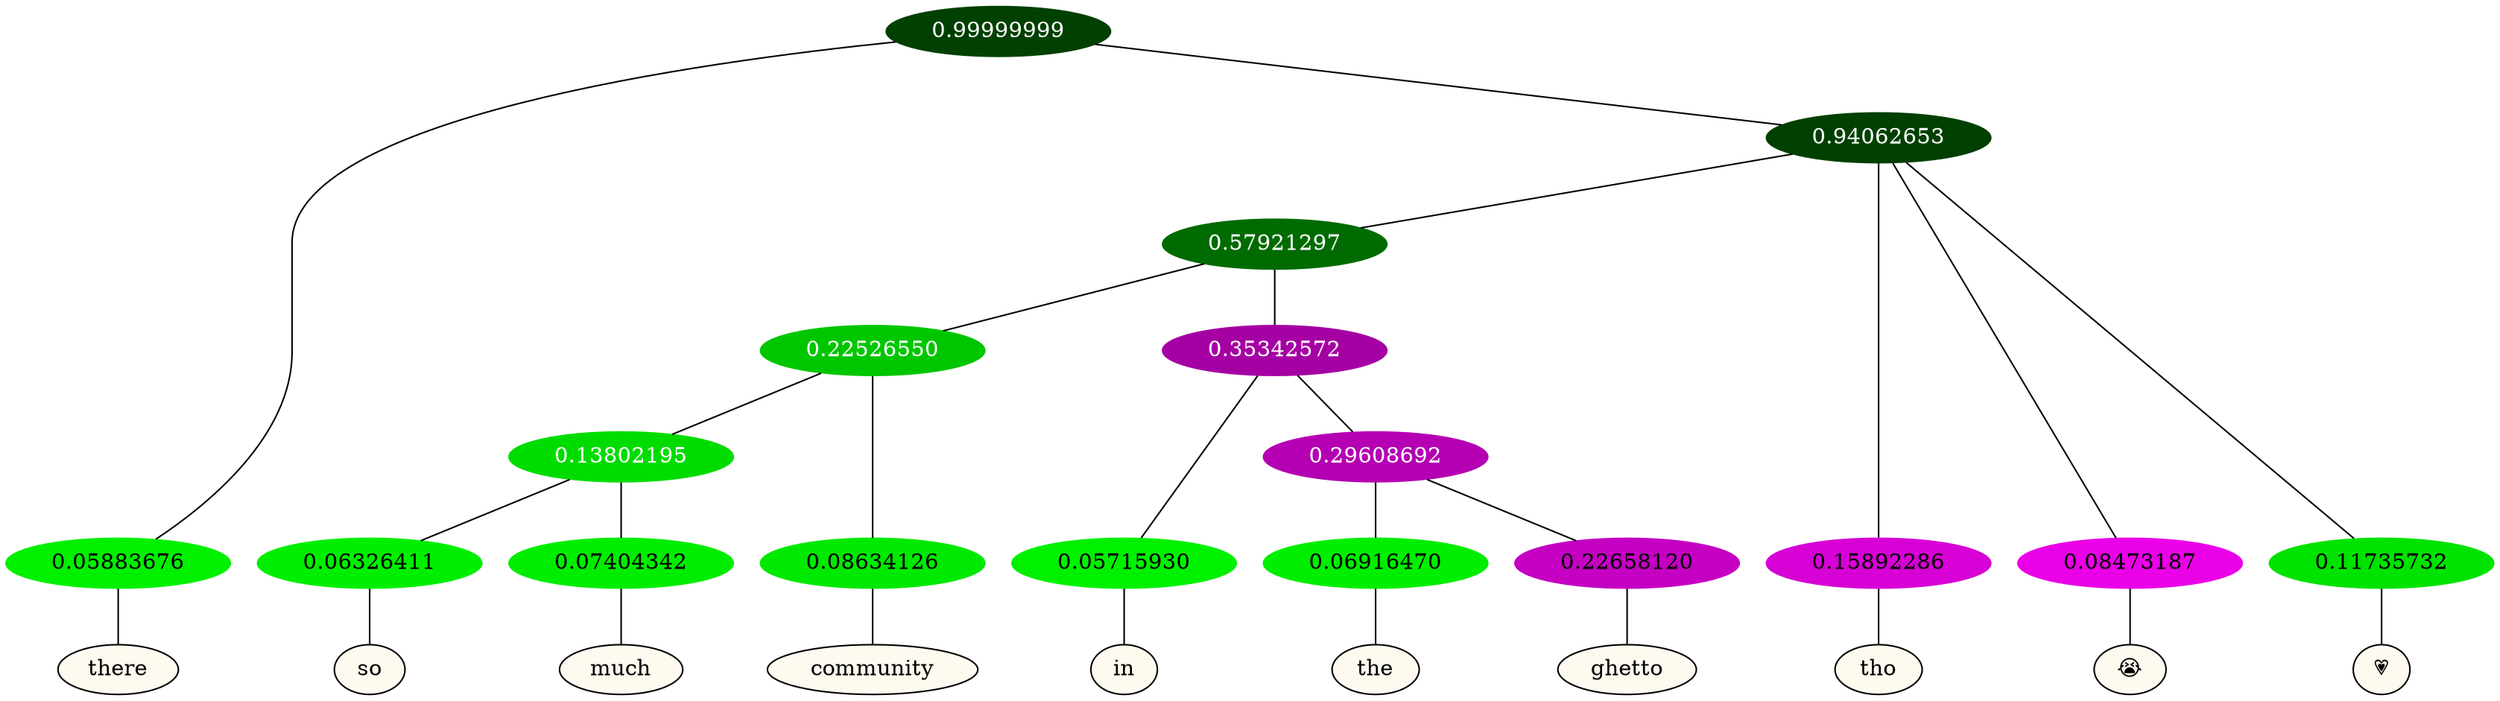 graph {
	node [format=png height=0.15 nodesep=0.001 ordering=out overlap=prism overlap_scaling=0.01 ranksep=0.001 ratio=0.2 style=filled width=0.15]
	{
		rank=same
		a_w_1 [label=there color=black fillcolor=floralwhite style="filled,solid"]
		a_w_13 [label=so color=black fillcolor=floralwhite style="filled,solid"]
		a_w_14 [label=much color=black fillcolor=floralwhite style="filled,solid"]
		a_w_10 [label=community color=black fillcolor=floralwhite style="filled,solid"]
		a_w_11 [label=in color=black fillcolor=floralwhite style="filled,solid"]
		a_w_15 [label=the color=black fillcolor=floralwhite style="filled,solid"]
		a_w_16 [label=ghetto color=black fillcolor=floralwhite style="filled,solid"]
		a_w_4 [label=tho color=black fillcolor=floralwhite style="filled,solid"]
		a_w_5 [label="😭" color=black fillcolor=floralwhite style="filled,solid"]
		a_w_6 [label="💗" color=black fillcolor=floralwhite style="filled,solid"]
	}
	a_n_1 -- a_w_1
	a_n_13 -- a_w_13
	a_n_14 -- a_w_14
	a_n_10 -- a_w_10
	a_n_11 -- a_w_11
	a_n_15 -- a_w_15
	a_n_16 -- a_w_16
	a_n_4 -- a_w_4
	a_n_5 -- a_w_5
	a_n_6 -- a_w_6
	{
		rank=same
		a_n_1 [label=0.05883676 color="0.334 1.000 0.941" fontcolor=black]
		a_n_13 [label=0.06326411 color="0.334 1.000 0.937" fontcolor=black]
		a_n_14 [label=0.07404342 color="0.334 1.000 0.926" fontcolor=black]
		a_n_10 [label=0.08634126 color="0.334 1.000 0.914" fontcolor=black]
		a_n_11 [label=0.05715930 color="0.334 1.000 0.943" fontcolor=black]
		a_n_15 [label=0.06916470 color="0.334 1.000 0.931" fontcolor=black]
		a_n_16 [label=0.22658120 color="0.835 1.000 0.773" fontcolor=black]
		a_n_4 [label=0.15892286 color="0.835 1.000 0.841" fontcolor=black]
		a_n_5 [label=0.08473187 color="0.835 1.000 0.915" fontcolor=black]
		a_n_6 [label=0.11735732 color="0.334 1.000 0.883" fontcolor=black]
	}
	a_n_0 [label=0.99999999 color="0.334 1.000 0.250" fontcolor=grey99]
	a_n_0 -- a_n_1
	a_n_2 [label=0.94062653 color="0.334 1.000 0.250" fontcolor=grey99]
	a_n_0 -- a_n_2
	a_n_3 [label=0.57921297 color="0.334 1.000 0.421" fontcolor=grey99]
	a_n_2 -- a_n_3
	a_n_2 -- a_n_4
	a_n_2 -- a_n_5
	a_n_2 -- a_n_6
	a_n_7 [label=0.22526550 color="0.334 1.000 0.775" fontcolor=grey99]
	a_n_3 -- a_n_7
	a_n_8 [label=0.35342572 color="0.835 1.000 0.647" fontcolor=grey99]
	a_n_3 -- a_n_8
	a_n_9 [label=0.13802195 color="0.334 1.000 0.862" fontcolor=grey99]
	a_n_7 -- a_n_9
	a_n_7 -- a_n_10
	a_n_8 -- a_n_11
	a_n_12 [label=0.29608692 color="0.835 1.000 0.704" fontcolor=grey99]
	a_n_8 -- a_n_12
	a_n_9 -- a_n_13
	a_n_9 -- a_n_14
	a_n_12 -- a_n_15
	a_n_12 -- a_n_16
}

